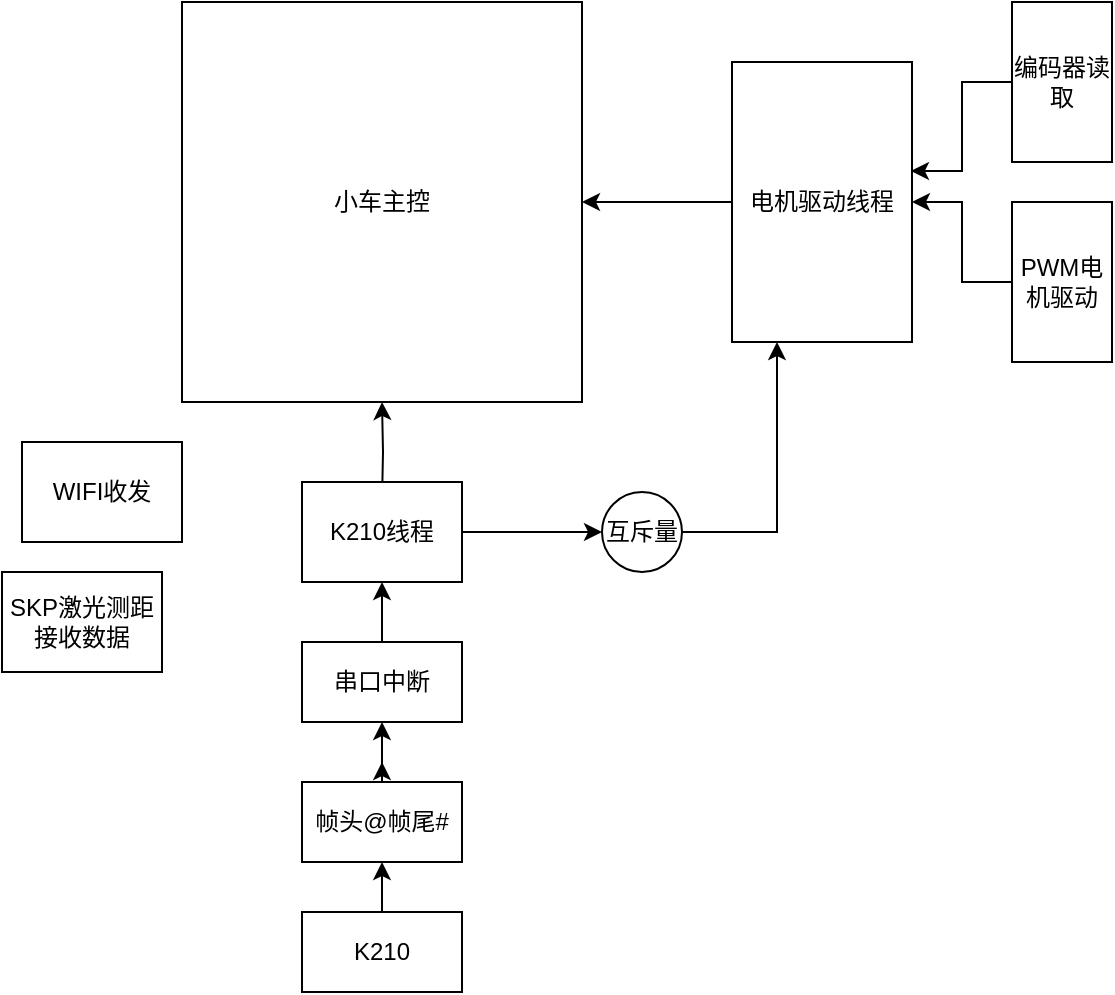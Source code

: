 <mxfile version="21.5.2" type="github">
  <diagram name="第 1 页" id="0d6a2WRIjfuJbXA5-QqL">
    <mxGraphModel dx="954" dy="616" grid="1" gridSize="10" guides="1" tooltips="1" connect="1" arrows="1" fold="1" page="1" pageScale="1" pageWidth="827" pageHeight="1169" math="0" shadow="0">
      <root>
        <mxCell id="0" />
        <mxCell id="1" parent="0" />
        <mxCell id="jQA3WTR6vjnxbKBaBSNO-1" value="小车主控" style="whiteSpace=wrap;html=1;aspect=fixed;" parent="1" vertex="1">
          <mxGeometry x="260" y="160" width="200" height="200" as="geometry" />
        </mxCell>
        <mxCell id="jQA3WTR6vjnxbKBaBSNO-25" style="edgeStyle=orthogonalEdgeStyle;rounded=0;orthogonalLoop=1;jettySize=auto;html=1;entryX=0.5;entryY=1;entryDx=0;entryDy=0;" parent="1" target="jQA3WTR6vjnxbKBaBSNO-1" edge="1">
          <mxGeometry relative="1" as="geometry">
            <mxPoint x="360" y="410" as="sourcePoint" />
          </mxGeometry>
        </mxCell>
        <mxCell id="MLiWWHoeJHPschGG-X9B-20" value="" style="edgeStyle=orthogonalEdgeStyle;rounded=0;orthogonalLoop=1;jettySize=auto;html=1;" edge="1" parent="1" source="jQA3WTR6vjnxbKBaBSNO-9" target="MLiWWHoeJHPschGG-X9B-19">
          <mxGeometry relative="1" as="geometry" />
        </mxCell>
        <mxCell id="jQA3WTR6vjnxbKBaBSNO-9" value="K210线程" style="rounded=0;whiteSpace=wrap;html=1;" parent="1" vertex="1">
          <mxGeometry x="320" y="400" width="80" height="50" as="geometry" />
        </mxCell>
        <mxCell id="jQA3WTR6vjnxbKBaBSNO-10" value="WIFI收发" style="rounded=0;whiteSpace=wrap;html=1;" parent="1" vertex="1">
          <mxGeometry x="180" y="380" width="80" height="50" as="geometry" />
        </mxCell>
        <mxCell id="jQA3WTR6vjnxbKBaBSNO-11" value="SKP激光测距接收数据" style="rounded=0;whiteSpace=wrap;html=1;" parent="1" vertex="1">
          <mxGeometry x="170" y="445" width="80" height="50" as="geometry" />
        </mxCell>
        <mxCell id="jQA3WTR6vjnxbKBaBSNO-18" style="edgeStyle=orthogonalEdgeStyle;rounded=0;orthogonalLoop=1;jettySize=auto;html=1;entryX=1;entryY=0.5;entryDx=0;entryDy=0;" parent="1" source="jQA3WTR6vjnxbKBaBSNO-17" target="jQA3WTR6vjnxbKBaBSNO-1" edge="1">
          <mxGeometry relative="1" as="geometry" />
        </mxCell>
        <mxCell id="jQA3WTR6vjnxbKBaBSNO-17" value="电机驱动线程" style="rounded=0;whiteSpace=wrap;html=1;direction=south;" parent="1" vertex="1">
          <mxGeometry x="535" y="190" width="90" height="140" as="geometry" />
        </mxCell>
        <mxCell id="jQA3WTR6vjnxbKBaBSNO-23" style="edgeStyle=orthogonalEdgeStyle;rounded=0;orthogonalLoop=1;jettySize=auto;html=1;entryX=0.389;entryY=0.006;entryDx=0;entryDy=0;entryPerimeter=0;" parent="1" source="jQA3WTR6vjnxbKBaBSNO-19" target="jQA3WTR6vjnxbKBaBSNO-17" edge="1">
          <mxGeometry relative="1" as="geometry" />
        </mxCell>
        <mxCell id="jQA3WTR6vjnxbKBaBSNO-19" value="编码器读取" style="rounded=0;whiteSpace=wrap;html=1;direction=south;" parent="1" vertex="1">
          <mxGeometry x="675" y="160" width="50" height="80" as="geometry" />
        </mxCell>
        <mxCell id="jQA3WTR6vjnxbKBaBSNO-24" style="edgeStyle=orthogonalEdgeStyle;rounded=0;orthogonalLoop=1;jettySize=auto;html=1;entryX=0.5;entryY=0;entryDx=0;entryDy=0;" parent="1" source="jQA3WTR6vjnxbKBaBSNO-20" target="jQA3WTR6vjnxbKBaBSNO-17" edge="1">
          <mxGeometry relative="1" as="geometry" />
        </mxCell>
        <mxCell id="jQA3WTR6vjnxbKBaBSNO-20" value="PWM电机驱动" style="rounded=0;whiteSpace=wrap;html=1;direction=south;" parent="1" vertex="1">
          <mxGeometry x="675" y="260" width="50" height="80" as="geometry" />
        </mxCell>
        <mxCell id="MLiWWHoeJHPschGG-X9B-10" style="edgeStyle=orthogonalEdgeStyle;rounded=0;orthogonalLoop=1;jettySize=auto;html=1;" edge="1" parent="1" source="MLiWWHoeJHPschGG-X9B-7" target="MLiWWHoeJHPschGG-X9B-9">
          <mxGeometry relative="1" as="geometry" />
        </mxCell>
        <mxCell id="MLiWWHoeJHPschGG-X9B-7" value="K210" style="rounded=0;whiteSpace=wrap;html=1;direction=west;" vertex="1" parent="1">
          <mxGeometry x="320" y="615" width="80" height="40" as="geometry" />
        </mxCell>
        <mxCell id="MLiWWHoeJHPschGG-X9B-14" style="edgeStyle=orthogonalEdgeStyle;rounded=0;orthogonalLoop=1;jettySize=auto;html=1;exitX=0.5;exitY=0;exitDx=0;exitDy=0;entryX=0.5;entryY=1;entryDx=0;entryDy=0;" edge="1" parent="1" source="MLiWWHoeJHPschGG-X9B-9">
          <mxGeometry relative="1" as="geometry">
            <mxPoint x="360" y="540" as="targetPoint" />
          </mxGeometry>
        </mxCell>
        <mxCell id="MLiWWHoeJHPschGG-X9B-15" value="" style="edgeStyle=orthogonalEdgeStyle;rounded=0;orthogonalLoop=1;jettySize=auto;html=1;" edge="1" parent="1" source="MLiWWHoeJHPschGG-X9B-9" target="MLiWWHoeJHPschGG-X9B-13">
          <mxGeometry relative="1" as="geometry" />
        </mxCell>
        <mxCell id="MLiWWHoeJHPschGG-X9B-9" value="帧头@帧尾#" style="rounded=0;whiteSpace=wrap;html=1;" vertex="1" parent="1">
          <mxGeometry x="320" y="550" width="80" height="40" as="geometry" />
        </mxCell>
        <mxCell id="MLiWWHoeJHPschGG-X9B-16" value="" style="edgeStyle=orthogonalEdgeStyle;rounded=0;orthogonalLoop=1;jettySize=auto;html=1;" edge="1" parent="1" source="MLiWWHoeJHPschGG-X9B-13" target="jQA3WTR6vjnxbKBaBSNO-9">
          <mxGeometry relative="1" as="geometry" />
        </mxCell>
        <mxCell id="MLiWWHoeJHPschGG-X9B-13" value="串口中断" style="rounded=0;whiteSpace=wrap;html=1;" vertex="1" parent="1">
          <mxGeometry x="320" y="480" width="80" height="40" as="geometry" />
        </mxCell>
        <mxCell id="MLiWWHoeJHPschGG-X9B-21" style="edgeStyle=orthogonalEdgeStyle;rounded=0;orthogonalLoop=1;jettySize=auto;html=1;entryX=1;entryY=0.75;entryDx=0;entryDy=0;" edge="1" parent="1" source="MLiWWHoeJHPschGG-X9B-19" target="jQA3WTR6vjnxbKBaBSNO-17">
          <mxGeometry relative="1" as="geometry" />
        </mxCell>
        <mxCell id="MLiWWHoeJHPschGG-X9B-19" value="互斥量" style="ellipse;whiteSpace=wrap;html=1;aspect=fixed;" vertex="1" parent="1">
          <mxGeometry x="470" y="405" width="40" height="40" as="geometry" />
        </mxCell>
      </root>
    </mxGraphModel>
  </diagram>
</mxfile>
